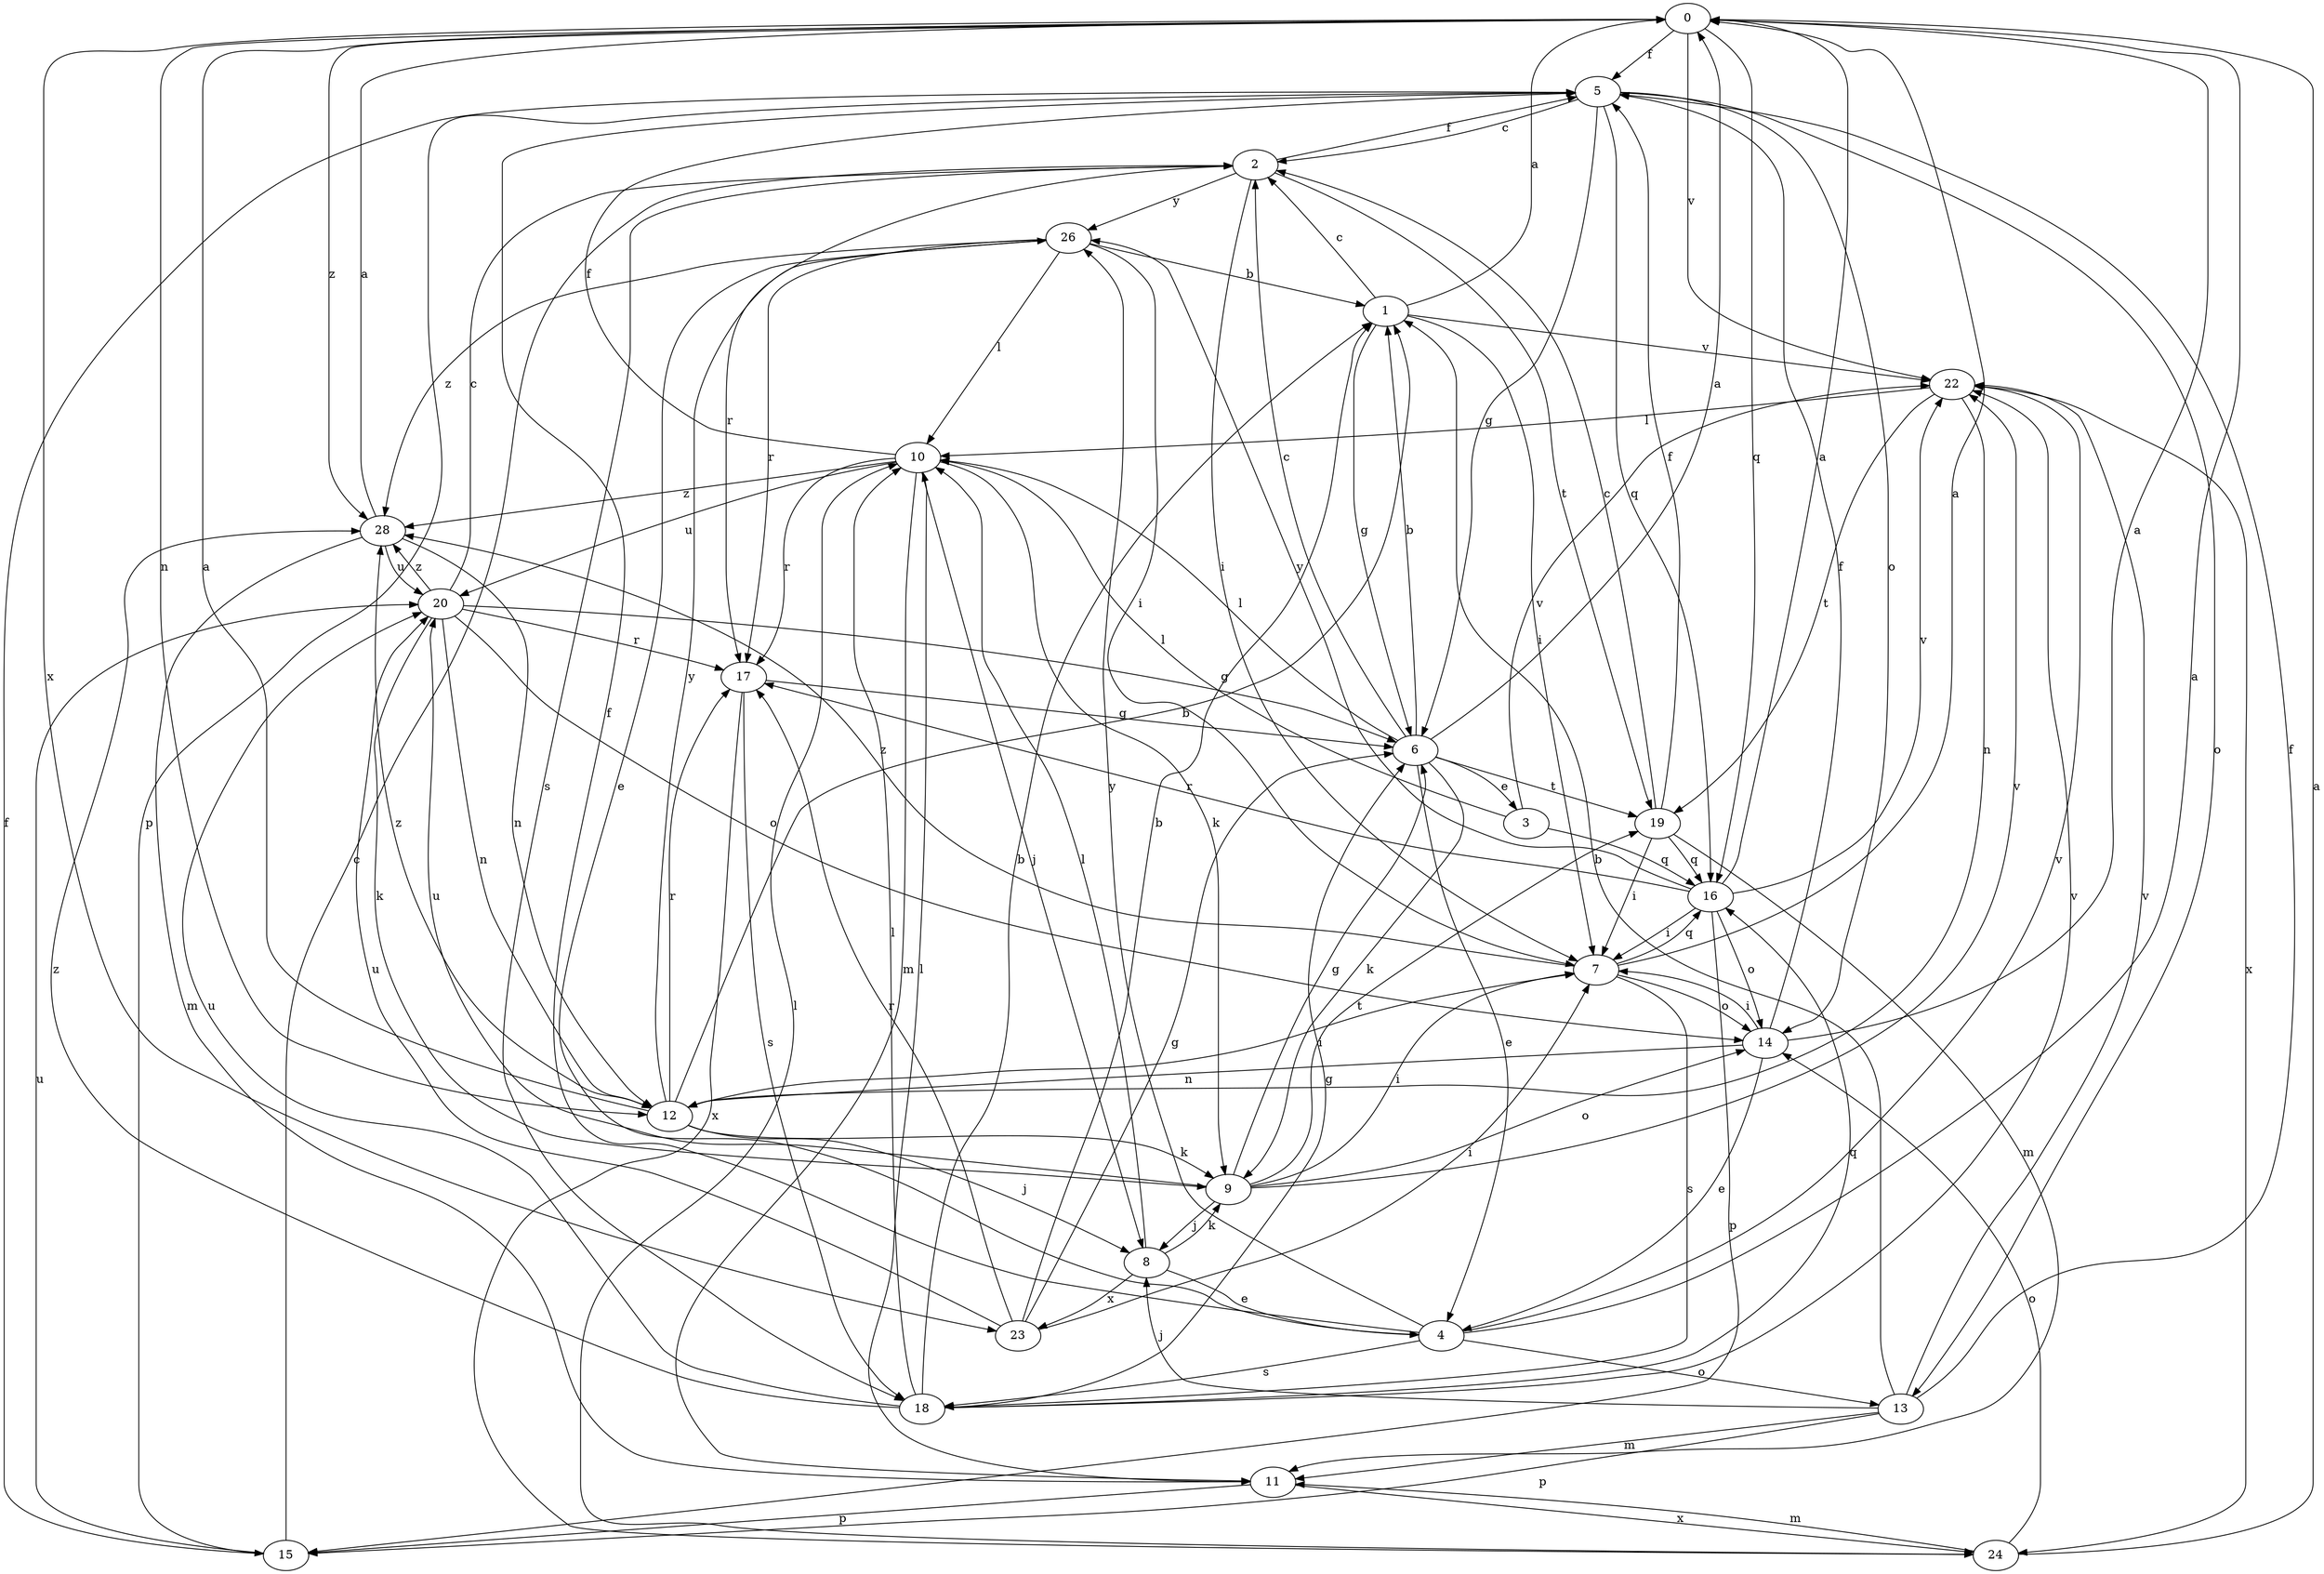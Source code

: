 strict digraph  {
0;
1;
2;
3;
4;
5;
6;
7;
8;
9;
10;
11;
12;
13;
14;
15;
16;
17;
18;
19;
20;
22;
23;
24;
26;
28;
0 -> 5  [label=f];
0 -> 12  [label=n];
0 -> 16  [label=q];
0 -> 22  [label=v];
0 -> 23  [label=x];
0 -> 28  [label=z];
1 -> 0  [label=a];
1 -> 2  [label=c];
1 -> 6  [label=g];
1 -> 7  [label=i];
1 -> 22  [label=v];
2 -> 5  [label=f];
2 -> 7  [label=i];
2 -> 17  [label=r];
2 -> 18  [label=s];
2 -> 19  [label=t];
2 -> 26  [label=y];
3 -> 10  [label=l];
3 -> 16  [label=q];
3 -> 22  [label=v];
4 -> 0  [label=a];
4 -> 5  [label=f];
4 -> 13  [label=o];
4 -> 18  [label=s];
4 -> 22  [label=v];
4 -> 26  [label=y];
5 -> 2  [label=c];
5 -> 6  [label=g];
5 -> 13  [label=o];
5 -> 14  [label=o];
5 -> 15  [label=p];
5 -> 16  [label=q];
6 -> 0  [label=a];
6 -> 1  [label=b];
6 -> 2  [label=c];
6 -> 3  [label=e];
6 -> 4  [label=e];
6 -> 9  [label=k];
6 -> 10  [label=l];
6 -> 19  [label=t];
7 -> 0  [label=a];
7 -> 14  [label=o];
7 -> 16  [label=q];
7 -> 18  [label=s];
7 -> 28  [label=z];
8 -> 4  [label=e];
8 -> 9  [label=k];
8 -> 10  [label=l];
8 -> 23  [label=x];
9 -> 6  [label=g];
9 -> 7  [label=i];
9 -> 8  [label=j];
9 -> 14  [label=o];
9 -> 19  [label=t];
9 -> 20  [label=u];
9 -> 22  [label=v];
10 -> 5  [label=f];
10 -> 8  [label=j];
10 -> 9  [label=k];
10 -> 11  [label=m];
10 -> 17  [label=r];
10 -> 20  [label=u];
10 -> 28  [label=z];
11 -> 10  [label=l];
11 -> 15  [label=p];
11 -> 24  [label=x];
12 -> 0  [label=a];
12 -> 1  [label=b];
12 -> 7  [label=i];
12 -> 8  [label=j];
12 -> 9  [label=k];
12 -> 17  [label=r];
12 -> 26  [label=y];
12 -> 28  [label=z];
13 -> 1  [label=b];
13 -> 5  [label=f];
13 -> 8  [label=j];
13 -> 11  [label=m];
13 -> 15  [label=p];
13 -> 22  [label=v];
14 -> 0  [label=a];
14 -> 4  [label=e];
14 -> 5  [label=f];
14 -> 7  [label=i];
14 -> 12  [label=n];
15 -> 2  [label=c];
15 -> 5  [label=f];
15 -> 20  [label=u];
16 -> 0  [label=a];
16 -> 7  [label=i];
16 -> 14  [label=o];
16 -> 15  [label=p];
16 -> 17  [label=r];
16 -> 22  [label=v];
16 -> 26  [label=y];
17 -> 6  [label=g];
17 -> 18  [label=s];
17 -> 24  [label=x];
18 -> 1  [label=b];
18 -> 6  [label=g];
18 -> 10  [label=l];
18 -> 16  [label=q];
18 -> 20  [label=u];
18 -> 22  [label=v];
18 -> 28  [label=z];
19 -> 2  [label=c];
19 -> 5  [label=f];
19 -> 7  [label=i];
19 -> 11  [label=m];
19 -> 16  [label=q];
20 -> 2  [label=c];
20 -> 6  [label=g];
20 -> 9  [label=k];
20 -> 12  [label=n];
20 -> 14  [label=o];
20 -> 17  [label=r];
20 -> 28  [label=z];
22 -> 10  [label=l];
22 -> 12  [label=n];
22 -> 19  [label=t];
22 -> 24  [label=x];
23 -> 1  [label=b];
23 -> 6  [label=g];
23 -> 7  [label=i];
23 -> 17  [label=r];
23 -> 20  [label=u];
24 -> 0  [label=a];
24 -> 10  [label=l];
24 -> 11  [label=m];
24 -> 14  [label=o];
26 -> 1  [label=b];
26 -> 4  [label=e];
26 -> 7  [label=i];
26 -> 10  [label=l];
26 -> 17  [label=r];
26 -> 28  [label=z];
28 -> 0  [label=a];
28 -> 11  [label=m];
28 -> 12  [label=n];
28 -> 20  [label=u];
}
